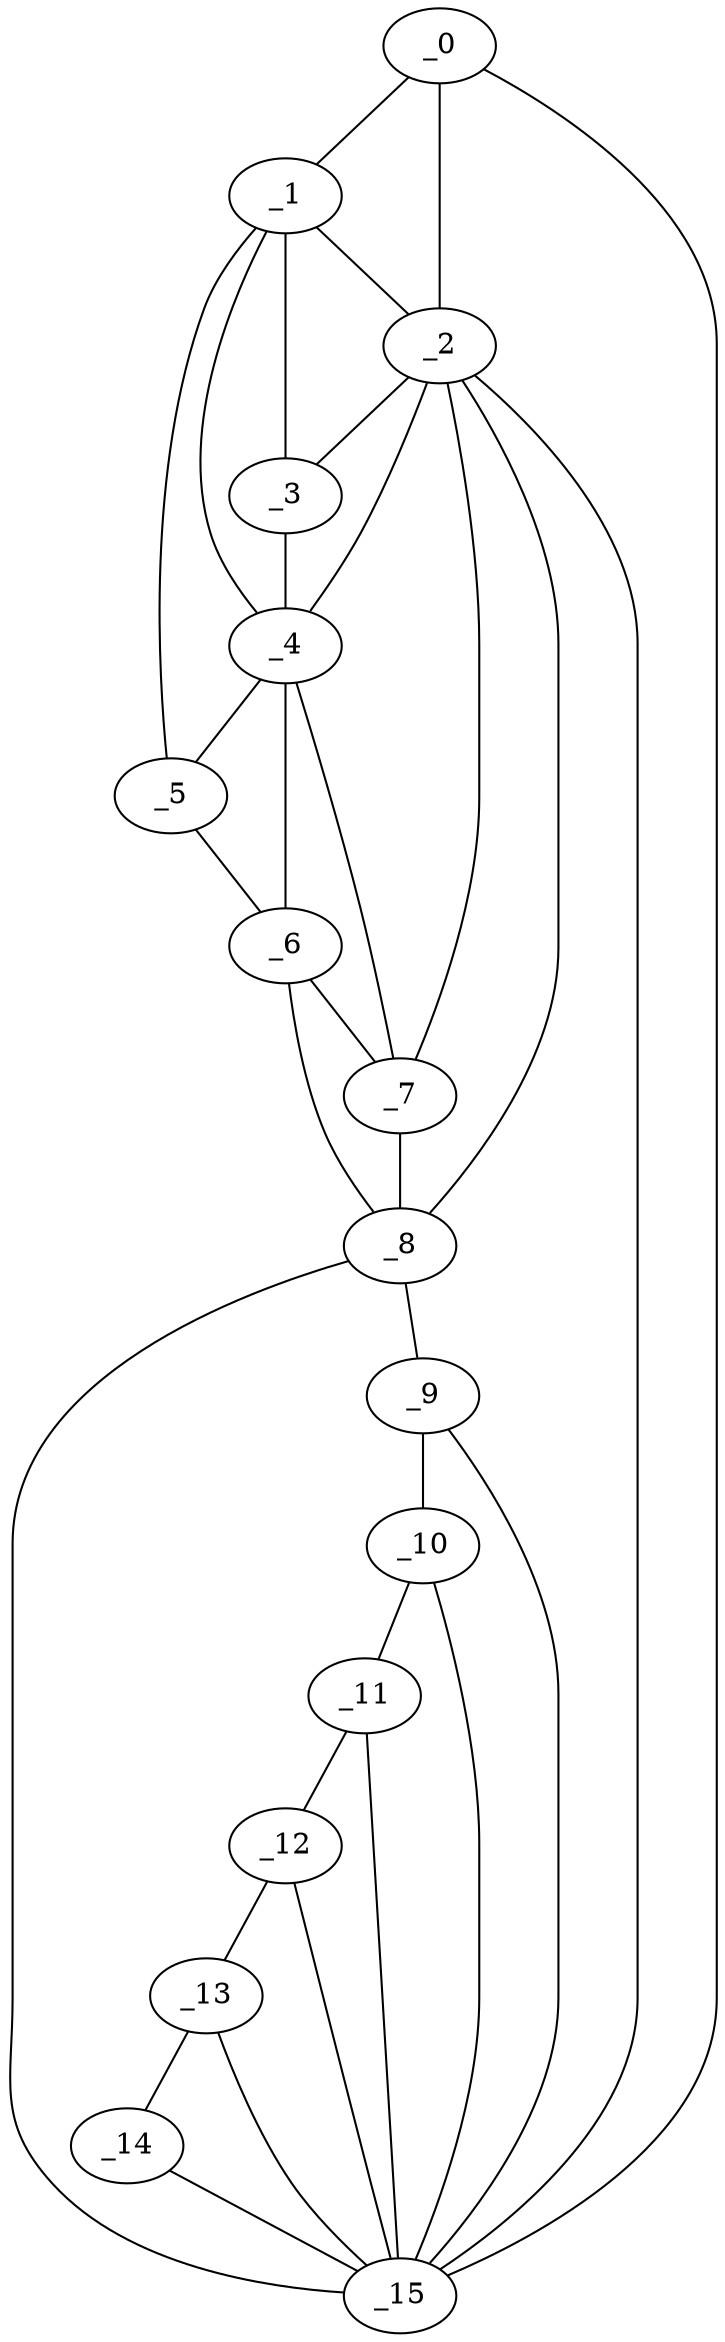 graph "obj35__60.gxl" {
	_0	 [x=2,
		y=64];
	_1	 [x=4,
		y=56];
	_0 -- _1	 [valence=1];
	_2	 [x=7,
		y=61];
	_0 -- _2	 [valence=2];
	_15	 [x=127,
		y=64];
	_0 -- _15	 [valence=1];
	_1 -- _2	 [valence=2];
	_3	 [x=8,
		y=56];
	_1 -- _3	 [valence=2];
	_4	 [x=18,
		y=50];
	_1 -- _4	 [valence=2];
	_5	 [x=21,
		y=44];
	_1 -- _5	 [valence=1];
	_2 -- _3	 [valence=2];
	_2 -- _4	 [valence=2];
	_7	 [x=31,
		y=44];
	_2 -- _7	 [valence=2];
	_8	 [x=42,
		y=42];
	_2 -- _8	 [valence=1];
	_2 -- _15	 [valence=2];
	_3 -- _4	 [valence=1];
	_4 -- _5	 [valence=1];
	_6	 [x=25,
		y=43];
	_4 -- _6	 [valence=1];
	_4 -- _7	 [valence=1];
	_5 -- _6	 [valence=1];
	_6 -- _7	 [valence=2];
	_6 -- _8	 [valence=1];
	_7 -- _8	 [valence=1];
	_9	 [x=94,
		y=42];
	_8 -- _9	 [valence=1];
	_8 -- _15	 [valence=2];
	_10	 [x=103,
		y=43];
	_9 -- _10	 [valence=1];
	_9 -- _15	 [valence=2];
	_11	 [x=110,
		y=45];
	_10 -- _11	 [valence=1];
	_10 -- _15	 [valence=2];
	_12	 [x=113,
		y=46];
	_11 -- _12	 [valence=1];
	_11 -- _15	 [valence=1];
	_13	 [x=118,
		y=48];
	_12 -- _13	 [valence=1];
	_12 -- _15	 [valence=1];
	_14	 [x=127,
		y=57];
	_13 -- _14	 [valence=1];
	_13 -- _15	 [valence=2];
	_14 -- _15	 [valence=1];
}
